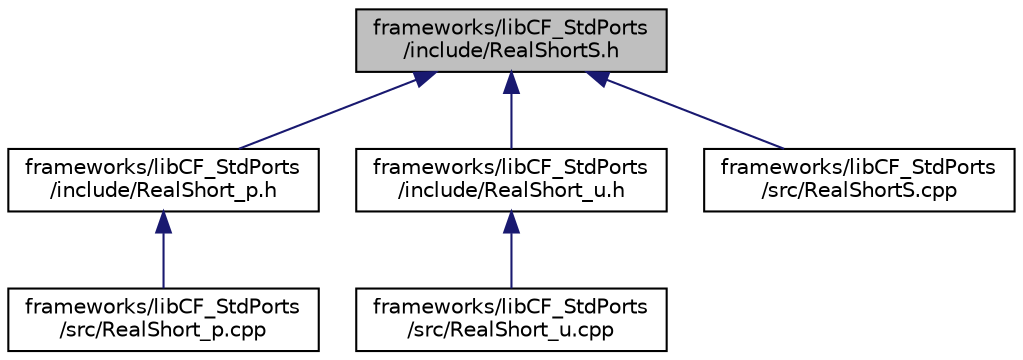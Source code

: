 digraph "frameworks/libCF_StdPorts/include/RealShortS.h"
{
 // INTERACTIVE_SVG=YES
  edge [fontname="Helvetica",fontsize="10",labelfontname="Helvetica",labelfontsize="10"];
  node [fontname="Helvetica",fontsize="10",shape=record];
  Node1 [label="frameworks/libCF_StdPorts\l/include/RealShortS.h",height=0.2,width=0.4,color="black", fillcolor="grey75", style="filled", fontcolor="black"];
  Node1 -> Node2 [dir="back",color="midnightblue",fontsize="10",style="solid",fontname="Helvetica"];
  Node2 [label="frameworks/libCF_StdPorts\l/include/RealShort_p.h",height=0.2,width=0.4,color="black", fillcolor="white", style="filled",URL="$_real_short__p_8h.html",tooltip=":  "];
  Node2 -> Node3 [dir="back",color="midnightblue",fontsize="10",style="solid",fontname="Helvetica"];
  Node3 [label="frameworks/libCF_StdPorts\l/src/RealShort_p.cpp",height=0.2,width=0.4,color="black", fillcolor="white", style="filled",URL="$_real_short__p_8cpp.html",tooltip=":  "];
  Node1 -> Node4 [dir="back",color="midnightblue",fontsize="10",style="solid",fontname="Helvetica"];
  Node4 [label="frameworks/libCF_StdPorts\l/include/RealShort_u.h",height=0.2,width=0.4,color="black", fillcolor="white", style="filled",URL="$_real_short__u_8h.html",tooltip=":  "];
  Node4 -> Node5 [dir="back",color="midnightblue",fontsize="10",style="solid",fontname="Helvetica"];
  Node5 [label="frameworks/libCF_StdPorts\l/src/RealShort_u.cpp",height=0.2,width=0.4,color="black", fillcolor="white", style="filled",URL="$_real_short__u_8cpp.html"];
  Node1 -> Node6 [dir="back",color="midnightblue",fontsize="10",style="solid",fontname="Helvetica"];
  Node6 [label="frameworks/libCF_StdPorts\l/src/RealShortS.cpp",height=0.2,width=0.4,color="black", fillcolor="white", style="filled",URL="$_real_short_s_8cpp.html"];
}
